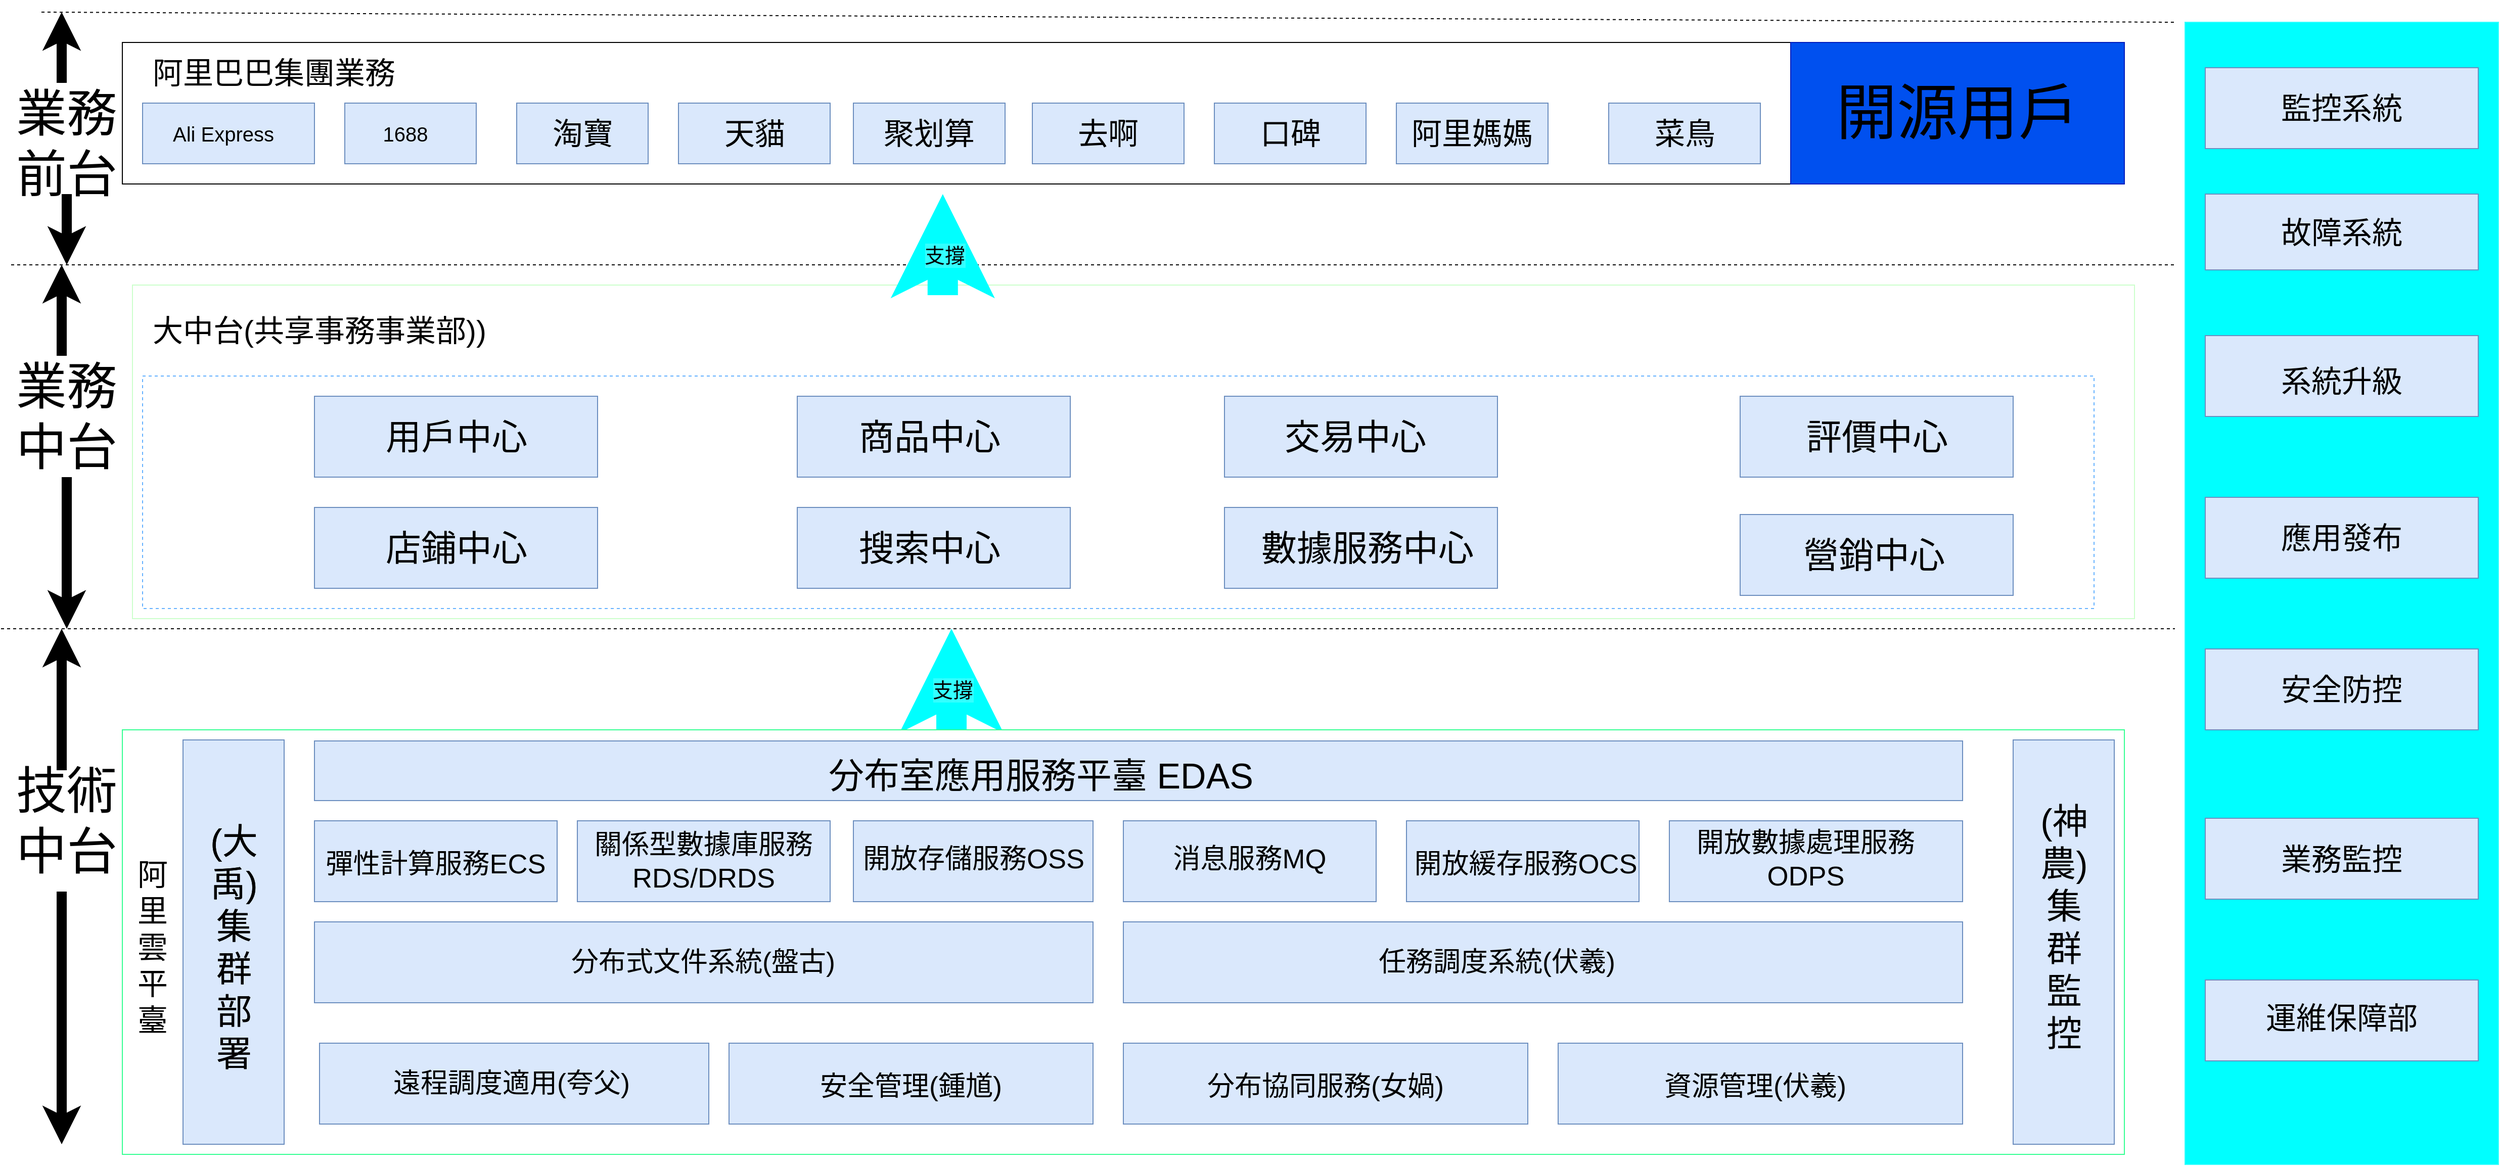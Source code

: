 <mxfile version="26.0.1">
  <diagram name="第 1 页" id="wWRNZT5r4CgGh0tnN0G4">
    <mxGraphModel dx="4871" dy="3581" grid="1" gridSize="10" guides="1" tooltips="1" connect="1" arrows="1" fold="1" page="1" pageScale="1" pageWidth="827" pageHeight="1169" math="0" shadow="0">
      <root>
        <mxCell id="0" />
        <mxCell id="1" parent="0" />
        <mxCell id="QlcaSgnAr_pf4Fz0l7gZ-2" value="" style="endArrow=none;dashed=1;html=1;rounded=0;" edge="1" parent="1">
          <mxGeometry width="50" height="50" relative="1" as="geometry">
            <mxPoint x="-1630" y="-2290" as="sourcePoint" />
            <mxPoint x="480" y="-2280" as="targetPoint" />
          </mxGeometry>
        </mxCell>
        <mxCell id="QlcaSgnAr_pf4Fz0l7gZ-3" value="" style="rounded=0;whiteSpace=wrap;html=1;" vertex="1" parent="1">
          <mxGeometry x="-1550" y="-2260" width="1970" height="140" as="geometry" />
        </mxCell>
        <mxCell id="QlcaSgnAr_pf4Fz0l7gZ-4" value="" style="rounded=0;whiteSpace=wrap;html=1;fillColor=#0050ef;strokeColor=#001DBC;fontColor=#ffffff;" vertex="1" parent="1">
          <mxGeometry x="100" y="-2260" width="330" height="140" as="geometry" />
        </mxCell>
        <mxCell id="QlcaSgnAr_pf4Fz0l7gZ-6" value="&lt;font style=&quot;font-size: 60px;&quot;&gt;開源用戶&lt;/font&gt;" style="text;html=1;align=center;verticalAlign=middle;whiteSpace=wrap;rounded=0;" vertex="1" parent="1">
          <mxGeometry x="135" y="-2255" width="260" height="130" as="geometry" />
        </mxCell>
        <mxCell id="QlcaSgnAr_pf4Fz0l7gZ-7" value="&lt;font style=&quot;font-size: 30px;&quot;&gt;阿里巴巴集團業務&lt;/font&gt;" style="text;html=1;align=center;verticalAlign=middle;whiteSpace=wrap;rounded=0;" vertex="1" parent="1">
          <mxGeometry x="-1540" y="-2255" width="280" height="50" as="geometry" />
        </mxCell>
        <mxCell id="QlcaSgnAr_pf4Fz0l7gZ-8" value="" style="rounded=0;whiteSpace=wrap;html=1;fillColor=#dae8fc;strokeColor=#6c8ebf;" vertex="1" parent="1">
          <mxGeometry x="-1530" y="-2200" width="170" height="60" as="geometry" />
        </mxCell>
        <mxCell id="QlcaSgnAr_pf4Fz0l7gZ-9" value="" style="rounded=0;whiteSpace=wrap;html=1;fillColor=#dae8fc;strokeColor=#6c8ebf;" vertex="1" parent="1">
          <mxGeometry x="-1330" y="-2200" width="130" height="60" as="geometry" />
        </mxCell>
        <mxCell id="QlcaSgnAr_pf4Fz0l7gZ-10" value="" style="rounded=0;whiteSpace=wrap;html=1;fillColor=#dae8fc;strokeColor=#6c8ebf;" vertex="1" parent="1">
          <mxGeometry x="-1160" y="-2200" width="130" height="60" as="geometry" />
        </mxCell>
        <mxCell id="QlcaSgnAr_pf4Fz0l7gZ-11" value="" style="rounded=0;whiteSpace=wrap;html=1;fillColor=#dae8fc;strokeColor=#6c8ebf;" vertex="1" parent="1">
          <mxGeometry x="-1000" y="-2200" width="150" height="60" as="geometry" />
        </mxCell>
        <mxCell id="QlcaSgnAr_pf4Fz0l7gZ-12" value="&lt;span style=&quot;font-size: 20px;&quot;&gt;Ali Express&lt;/span&gt;" style="text;html=1;align=center;verticalAlign=middle;whiteSpace=wrap;rounded=0;" vertex="1" parent="1">
          <mxGeometry x="-1530" y="-2185" width="160" height="30" as="geometry" />
        </mxCell>
        <mxCell id="QlcaSgnAr_pf4Fz0l7gZ-14" value="&lt;font style=&quot;font-size: 20px;&quot;&gt;1688&lt;/font&gt;" style="text;html=1;align=center;verticalAlign=middle;whiteSpace=wrap;rounded=0;" vertex="1" parent="1">
          <mxGeometry x="-1300" y="-2185" width="60" height="30" as="geometry" />
        </mxCell>
        <mxCell id="QlcaSgnAr_pf4Fz0l7gZ-15" value="&lt;font style=&quot;font-size: 30px;&quot;&gt;淘寶&lt;/font&gt;" style="text;html=1;align=center;verticalAlign=middle;whiteSpace=wrap;rounded=0;" vertex="1" parent="1">
          <mxGeometry x="-1137.5" y="-2185" width="85" height="30" as="geometry" />
        </mxCell>
        <mxCell id="QlcaSgnAr_pf4Fz0l7gZ-16" value="&lt;font style=&quot;font-size: 30px;&quot;&gt;天貓&lt;/font&gt;" style="text;html=1;align=center;verticalAlign=middle;whiteSpace=wrap;rounded=0;" vertex="1" parent="1">
          <mxGeometry x="-967.5" y="-2185" width="85" height="30" as="geometry" />
        </mxCell>
        <mxCell id="QlcaSgnAr_pf4Fz0l7gZ-18" value="" style="rounded=0;whiteSpace=wrap;html=1;fillColor=#dae8fc;strokeColor=#6c8ebf;" vertex="1" parent="1">
          <mxGeometry x="-827" y="-2200" width="150" height="60" as="geometry" />
        </mxCell>
        <mxCell id="QlcaSgnAr_pf4Fz0l7gZ-19" value="&lt;span style=&quot;font-size: 30px;&quot;&gt;聚划算&lt;/span&gt;" style="text;html=1;align=center;verticalAlign=middle;whiteSpace=wrap;rounded=0;" vertex="1" parent="1">
          <mxGeometry x="-822" y="-2185" width="140" height="30" as="geometry" />
        </mxCell>
        <mxCell id="QlcaSgnAr_pf4Fz0l7gZ-21" value="" style="rounded=0;whiteSpace=wrap;html=1;fillColor=#dae8fc;strokeColor=#6c8ebf;" vertex="1" parent="1">
          <mxGeometry x="-650" y="-2200" width="150" height="60" as="geometry" />
        </mxCell>
        <mxCell id="QlcaSgnAr_pf4Fz0l7gZ-22" value="" style="rounded=0;whiteSpace=wrap;html=1;fillColor=#dae8fc;strokeColor=#6c8ebf;" vertex="1" parent="1">
          <mxGeometry x="-470" y="-2200" width="150" height="60" as="geometry" />
        </mxCell>
        <mxCell id="QlcaSgnAr_pf4Fz0l7gZ-23" value="" style="rounded=0;whiteSpace=wrap;html=1;fillColor=#dae8fc;strokeColor=#6c8ebf;" vertex="1" parent="1">
          <mxGeometry x="-290" y="-2200" width="150" height="60" as="geometry" />
        </mxCell>
        <mxCell id="QlcaSgnAr_pf4Fz0l7gZ-24" value="" style="rounded=0;whiteSpace=wrap;html=1;fillColor=#dae8fc;strokeColor=#6c8ebf;" vertex="1" parent="1">
          <mxGeometry x="-80" y="-2200" width="150" height="60" as="geometry" />
        </mxCell>
        <mxCell id="QlcaSgnAr_pf4Fz0l7gZ-25" value="&lt;span style=&quot;font-size: 30px;&quot;&gt;去啊&lt;/span&gt;" style="text;html=1;align=center;verticalAlign=middle;whiteSpace=wrap;rounded=0;" vertex="1" parent="1">
          <mxGeometry x="-625" y="-2185" width="100" height="30" as="geometry" />
        </mxCell>
        <mxCell id="QlcaSgnAr_pf4Fz0l7gZ-29" value="&lt;span style=&quot;font-size: 30px;&quot;&gt;口碑&lt;/span&gt;" style="text;html=1;align=center;verticalAlign=middle;whiteSpace=wrap;rounded=0;" vertex="1" parent="1">
          <mxGeometry x="-437.5" y="-2185" width="85" height="30" as="geometry" />
        </mxCell>
        <mxCell id="QlcaSgnAr_pf4Fz0l7gZ-30" value="&lt;span style=&quot;font-size: 30px;&quot;&gt;阿里媽媽&lt;/span&gt;" style="text;html=1;align=center;verticalAlign=middle;whiteSpace=wrap;rounded=0;" vertex="1" parent="1">
          <mxGeometry x="-280" y="-2185" width="130" height="30" as="geometry" />
        </mxCell>
        <mxCell id="QlcaSgnAr_pf4Fz0l7gZ-31" value="&lt;span style=&quot;font-size: 30px;&quot;&gt;菜鳥&lt;/span&gt;" style="text;html=1;align=center;verticalAlign=middle;whiteSpace=wrap;rounded=0;" vertex="1" parent="1">
          <mxGeometry x="-47.5" y="-2185" width="85" height="30" as="geometry" />
        </mxCell>
        <mxCell id="QlcaSgnAr_pf4Fz0l7gZ-36" value="&lt;span style=&quot;font-size: 50px;&quot;&gt;業務前台&lt;/span&gt;" style="text;html=1;align=center;verticalAlign=middle;whiteSpace=wrap;rounded=0;" vertex="1" parent="1">
          <mxGeometry x="-1660" y="-2180" width="110" height="40" as="geometry" />
        </mxCell>
        <mxCell id="QlcaSgnAr_pf4Fz0l7gZ-39" value="" style="endArrow=classic;html=1;rounded=0;strokeWidth=10;" edge="1" parent="1">
          <mxGeometry width="50" height="50" relative="1" as="geometry">
            <mxPoint x="-1610" y="-2220" as="sourcePoint" />
            <mxPoint x="-1610" y="-2290" as="targetPoint" />
          </mxGeometry>
        </mxCell>
        <mxCell id="QlcaSgnAr_pf4Fz0l7gZ-40" value="" style="endArrow=classic;html=1;rounded=0;strokeWidth=10;" edge="1" parent="1">
          <mxGeometry width="50" height="50" relative="1" as="geometry">
            <mxPoint x="-1605" y="-2110" as="sourcePoint" />
            <mxPoint x="-1605" y="-2040" as="targetPoint" />
            <Array as="points" />
          </mxGeometry>
        </mxCell>
        <mxCell id="QlcaSgnAr_pf4Fz0l7gZ-42" value="" style="endArrow=none;dashed=1;html=1;rounded=0;" edge="1" parent="1">
          <mxGeometry width="50" height="50" relative="1" as="geometry">
            <mxPoint x="-1660" y="-2040" as="sourcePoint" />
            <mxPoint x="480" y="-2040" as="targetPoint" />
          </mxGeometry>
        </mxCell>
        <mxCell id="QlcaSgnAr_pf4Fz0l7gZ-44" value="" style="endArrow=classic;html=1;rounded=0;strokeWidth=10;" edge="1" parent="1">
          <mxGeometry width="50" height="50" relative="1" as="geometry">
            <mxPoint x="-1610" y="-2000" as="sourcePoint" />
            <mxPoint x="-1610" y="-2040" as="targetPoint" />
            <Array as="points">
              <mxPoint x="-1610" y="-1950" />
            </Array>
          </mxGeometry>
        </mxCell>
        <mxCell id="QlcaSgnAr_pf4Fz0l7gZ-45" value="&lt;span style=&quot;font-size: 50px;&quot;&gt;業務中台&lt;/span&gt;" style="text;html=1;align=center;verticalAlign=middle;whiteSpace=wrap;rounded=0;" vertex="1" parent="1">
          <mxGeometry x="-1660" y="-1910" width="110" height="40" as="geometry" />
        </mxCell>
        <mxCell id="QlcaSgnAr_pf4Fz0l7gZ-47" value="" style="endArrow=classic;html=1;rounded=0;strokeWidth=10;" edge="1" parent="1">
          <mxGeometry width="50" height="50" relative="1" as="geometry">
            <mxPoint x="-1605" y="-1830" as="sourcePoint" />
            <mxPoint x="-1605" y="-1680" as="targetPoint" />
            <Array as="points" />
          </mxGeometry>
        </mxCell>
        <mxCell id="QlcaSgnAr_pf4Fz0l7gZ-48" value="" style="rounded=0;whiteSpace=wrap;html=1;strokeColor=#CCFFCC;" vertex="1" parent="1">
          <mxGeometry x="-1540" y="-2020" width="1980" height="330" as="geometry" />
        </mxCell>
        <mxCell id="QlcaSgnAr_pf4Fz0l7gZ-49" value="&lt;font style=&quot;font-size: 30px;&quot;&gt;大中台(共享事務事業部))&lt;/font&gt;" style="text;html=1;align=center;verticalAlign=middle;whiteSpace=wrap;rounded=0;" vertex="1" parent="1">
          <mxGeometry x="-1530" y="-2000" width="350" height="50" as="geometry" />
        </mxCell>
        <mxCell id="QlcaSgnAr_pf4Fz0l7gZ-51" value="" style="rounded=0;whiteSpace=wrap;html=1;dashed=1;strokeColor=#66B2FF;" vertex="1" parent="1">
          <mxGeometry x="-1530" y="-1930" width="1930" height="230" as="geometry" />
        </mxCell>
        <mxCell id="QlcaSgnAr_pf4Fz0l7gZ-52" value="" style="rounded=0;whiteSpace=wrap;html=1;fillColor=#dae8fc;strokeColor=#6c8ebf;" vertex="1" parent="1">
          <mxGeometry x="-1360" y="-1910" width="280" height="80" as="geometry" />
        </mxCell>
        <mxCell id="QlcaSgnAr_pf4Fz0l7gZ-53" value="" style="rounded=0;whiteSpace=wrap;html=1;fillColor=#dae8fc;strokeColor=#6c8ebf;" vertex="1" parent="1">
          <mxGeometry x="-1360" y="-1800" width="280" height="80" as="geometry" />
        </mxCell>
        <mxCell id="QlcaSgnAr_pf4Fz0l7gZ-54" value="" style="rounded=0;whiteSpace=wrap;html=1;fillColor=#dae8fc;strokeColor=#6c8ebf;" vertex="1" parent="1">
          <mxGeometry x="-882.5" y="-1910" width="270" height="80" as="geometry" />
        </mxCell>
        <mxCell id="QlcaSgnAr_pf4Fz0l7gZ-55" value="" style="rounded=0;whiteSpace=wrap;html=1;fillColor=#dae8fc;strokeColor=#6c8ebf;" vertex="1" parent="1">
          <mxGeometry x="-882.5" y="-1800" width="270" height="80" as="geometry" />
        </mxCell>
        <mxCell id="QlcaSgnAr_pf4Fz0l7gZ-57" value="" style="rounded=0;whiteSpace=wrap;html=1;fillColor=#dae8fc;strokeColor=#6c8ebf;" vertex="1" parent="1">
          <mxGeometry x="-460" y="-1910" width="270" height="80" as="geometry" />
        </mxCell>
        <mxCell id="QlcaSgnAr_pf4Fz0l7gZ-58" value="" style="rounded=0;whiteSpace=wrap;html=1;fillColor=#dae8fc;strokeColor=#6c8ebf;" vertex="1" parent="1">
          <mxGeometry x="-460" y="-1800" width="270" height="80" as="geometry" />
        </mxCell>
        <mxCell id="QlcaSgnAr_pf4Fz0l7gZ-59" value="" style="rounded=0;whiteSpace=wrap;html=1;fillColor=#dae8fc;strokeColor=#6c8ebf;" vertex="1" parent="1">
          <mxGeometry x="50" y="-1910" width="270" height="80" as="geometry" />
        </mxCell>
        <mxCell id="QlcaSgnAr_pf4Fz0l7gZ-60" value="" style="rounded=0;whiteSpace=wrap;html=1;fillColor=#dae8fc;strokeColor=#6c8ebf;" vertex="1" parent="1">
          <mxGeometry x="50" y="-1793" width="270" height="80" as="geometry" />
        </mxCell>
        <mxCell id="QlcaSgnAr_pf4Fz0l7gZ-61" value="&lt;font style=&quot;font-size: 35px;&quot;&gt;用戶中心&lt;/font&gt;" style="text;html=1;align=center;verticalAlign=middle;whiteSpace=wrap;rounded=0;" vertex="1" parent="1">
          <mxGeometry x="-1302.5" y="-1885" width="165" height="30" as="geometry" />
        </mxCell>
        <mxCell id="QlcaSgnAr_pf4Fz0l7gZ-62" value="&lt;font style=&quot;font-size: 35px;&quot;&gt;店鋪中心&lt;/font&gt;" style="text;html=1;align=center;verticalAlign=middle;whiteSpace=wrap;rounded=0;" vertex="1" parent="1">
          <mxGeometry x="-1302.5" y="-1775" width="165" height="30" as="geometry" />
        </mxCell>
        <mxCell id="QlcaSgnAr_pf4Fz0l7gZ-63" value="&lt;font style=&quot;font-size: 35px;&quot;&gt;商品中心&lt;/font&gt;" style="text;html=1;align=center;verticalAlign=middle;whiteSpace=wrap;rounded=0;" vertex="1" parent="1">
          <mxGeometry x="-834.5" y="-1885" width="165" height="30" as="geometry" />
        </mxCell>
        <mxCell id="QlcaSgnAr_pf4Fz0l7gZ-64" value="&lt;font style=&quot;font-size: 35px;&quot;&gt;搜索中心&lt;/font&gt;" style="text;html=1;align=center;verticalAlign=middle;whiteSpace=wrap;rounded=0;" vertex="1" parent="1">
          <mxGeometry x="-834.5" y="-1775" width="165" height="30" as="geometry" />
        </mxCell>
        <mxCell id="QlcaSgnAr_pf4Fz0l7gZ-65" value="&lt;font style=&quot;font-size: 35px;&quot;&gt;交易中心&lt;/font&gt;" style="text;html=1;align=center;verticalAlign=middle;whiteSpace=wrap;rounded=0;" vertex="1" parent="1">
          <mxGeometry x="-413" y="-1885" width="165" height="30" as="geometry" />
        </mxCell>
        <mxCell id="QlcaSgnAr_pf4Fz0l7gZ-67" value="&lt;font style=&quot;font-size: 35px;&quot;&gt;數據服務中心&lt;/font&gt;" style="text;html=1;align=center;verticalAlign=middle;whiteSpace=wrap;rounded=0;" vertex="1" parent="1">
          <mxGeometry x="-430" y="-1775" width="223" height="30" as="geometry" />
        </mxCell>
        <mxCell id="QlcaSgnAr_pf4Fz0l7gZ-68" value="&lt;font style=&quot;font-size: 35px;&quot;&gt;評價中心&lt;/font&gt;" style="text;html=1;align=center;verticalAlign=middle;whiteSpace=wrap;rounded=0;" vertex="1" parent="1">
          <mxGeometry x="102.5" y="-1885" width="165" height="30" as="geometry" />
        </mxCell>
        <mxCell id="QlcaSgnAr_pf4Fz0l7gZ-69" value="&lt;font style=&quot;font-size: 35px;&quot;&gt;營銷中心&lt;/font&gt;" style="text;html=1;align=center;verticalAlign=middle;whiteSpace=wrap;rounded=0;" vertex="1" parent="1">
          <mxGeometry x="100" y="-1768" width="165" height="30" as="geometry" />
        </mxCell>
        <mxCell id="QlcaSgnAr_pf4Fz0l7gZ-70" value="" style="endArrow=classic;html=1;rounded=0;strokeWidth=30;strokeColor=#00FFFF;" edge="1" parent="1">
          <mxGeometry width="50" height="50" relative="1" as="geometry">
            <mxPoint x="-730" y="-1580" as="sourcePoint" />
            <mxPoint x="-730" y="-1680" as="targetPoint" />
          </mxGeometry>
        </mxCell>
        <mxCell id="QlcaSgnAr_pf4Fz0l7gZ-76" value="&lt;font style=&quot;font-size: 20px;&quot;&gt;支撐&lt;/font&gt;" style="edgeLabel;html=1;align=center;verticalAlign=middle;resizable=0;points=[];labelBackgroundColor=#33FFFF;" vertex="1" connectable="0" parent="QlcaSgnAr_pf4Fz0l7gZ-70">
          <mxGeometry relative="1" as="geometry">
            <mxPoint x="1" y="10" as="offset" />
          </mxGeometry>
        </mxCell>
        <mxCell id="QlcaSgnAr_pf4Fz0l7gZ-78" value="" style="endArrow=none;dashed=1;html=1;rounded=0;" edge="1" parent="1">
          <mxGeometry width="50" height="50" relative="1" as="geometry">
            <mxPoint x="-1670" y="-1680" as="sourcePoint" />
            <mxPoint x="480" y="-1680" as="targetPoint" />
          </mxGeometry>
        </mxCell>
        <mxCell id="QlcaSgnAr_pf4Fz0l7gZ-79" value="" style="endArrow=classic;html=1;rounded=0;strokeWidth=10;" edge="1" parent="1">
          <mxGeometry width="50" height="50" relative="1" as="geometry">
            <mxPoint x="-1610" y="-1650" as="sourcePoint" />
            <mxPoint x="-1610" y="-1680" as="targetPoint" />
            <Array as="points">
              <mxPoint x="-1610" y="-1540" />
            </Array>
          </mxGeometry>
        </mxCell>
        <mxCell id="QlcaSgnAr_pf4Fz0l7gZ-80" value="&lt;span style=&quot;font-size: 50px;&quot;&gt;技術中台&lt;/span&gt;" style="text;html=1;align=center;verticalAlign=middle;whiteSpace=wrap;rounded=0;" vertex="1" parent="1">
          <mxGeometry x="-1660" y="-1510" width="110" height="40" as="geometry" />
        </mxCell>
        <mxCell id="QlcaSgnAr_pf4Fz0l7gZ-81" value="" style="endArrow=classic;html=1;rounded=0;strokeWidth=10;" edge="1" parent="1">
          <mxGeometry width="50" height="50" relative="1" as="geometry">
            <mxPoint x="-1610" y="-1420" as="sourcePoint" />
            <mxPoint x="-1610" y="-1170" as="targetPoint" />
            <Array as="points" />
          </mxGeometry>
        </mxCell>
        <mxCell id="QlcaSgnAr_pf4Fz0l7gZ-82" value="" style="endArrow=classic;html=1;rounded=0;strokeWidth=30;strokeColor=#00FFFF;" edge="1" parent="1">
          <mxGeometry width="50" height="50" relative="1" as="geometry">
            <mxPoint x="-738.61" y="-2010" as="sourcePoint" />
            <mxPoint x="-738.61" y="-2110" as="targetPoint" />
          </mxGeometry>
        </mxCell>
        <mxCell id="QlcaSgnAr_pf4Fz0l7gZ-83" value="&lt;font style=&quot;font-size: 20px;&quot;&gt;支撐&lt;/font&gt;" style="edgeLabel;html=1;align=center;verticalAlign=middle;resizable=0;points=[];labelBackgroundColor=#33FFFF;" vertex="1" connectable="0" parent="QlcaSgnAr_pf4Fz0l7gZ-82">
          <mxGeometry relative="1" as="geometry">
            <mxPoint x="1" y="10" as="offset" />
          </mxGeometry>
        </mxCell>
        <mxCell id="QlcaSgnAr_pf4Fz0l7gZ-84" value="" style="rounded=0;whiteSpace=wrap;html=1;strokeColor=#35FF93;" vertex="1" parent="1">
          <mxGeometry x="-1550" y="-1580" width="1980" height="420" as="geometry" />
        </mxCell>
        <mxCell id="QlcaSgnAr_pf4Fz0l7gZ-86" value="&lt;span style=&quot;font-size: 30px;&quot;&gt;阿里雲平臺&lt;/span&gt;" style="text;html=1;align=center;verticalAlign=middle;whiteSpace=wrap;rounded=0;" vertex="1" parent="1">
          <mxGeometry x="-1540" y="-1560" width="40" height="390" as="geometry" />
        </mxCell>
        <mxCell id="QlcaSgnAr_pf4Fz0l7gZ-87" value="" style="rounded=0;whiteSpace=wrap;html=1;fillColor=#dae8fc;strokeColor=#6c8ebf;" vertex="1" parent="1">
          <mxGeometry x="-1490" y="-1570" width="100" height="400" as="geometry" />
        </mxCell>
        <mxCell id="QlcaSgnAr_pf4Fz0l7gZ-88" value="" style="rounded=0;whiteSpace=wrap;html=1;fillColor=#dae8fc;strokeColor=#6c8ebf;" vertex="1" parent="1">
          <mxGeometry x="320" y="-1570" width="100" height="400" as="geometry" />
        </mxCell>
        <mxCell id="QlcaSgnAr_pf4Fz0l7gZ-89" value="&lt;font style=&quot;font-size: 35px;&quot;&gt;(大禹)集群部署&lt;/font&gt;" style="text;html=1;align=center;verticalAlign=middle;whiteSpace=wrap;rounded=0;" vertex="1" parent="1">
          <mxGeometry x="-1471.25" y="-1540" width="62.5" height="350" as="geometry" />
        </mxCell>
        <mxCell id="QlcaSgnAr_pf4Fz0l7gZ-90" value="&lt;font style=&quot;font-size: 35px;&quot;&gt;(大禹)集群部署&lt;/font&gt;" style="text;html=1;align=center;verticalAlign=middle;whiteSpace=wrap;rounded=0;" vertex="1" parent="1">
          <mxGeometry x="-1471.25" y="-1540" width="62.5" height="350" as="geometry" />
        </mxCell>
        <mxCell id="QlcaSgnAr_pf4Fz0l7gZ-91" value="&lt;font style=&quot;font-size: 35px;&quot;&gt;(神農)集群監控&lt;/font&gt;" style="text;html=1;align=center;verticalAlign=middle;whiteSpace=wrap;rounded=0;" vertex="1" parent="1">
          <mxGeometry x="338.75" y="-1560" width="62.5" height="350" as="geometry" />
        </mxCell>
        <mxCell id="QlcaSgnAr_pf4Fz0l7gZ-93" value="" style="rounded=0;whiteSpace=wrap;html=1;fillColor=#dae8fc;strokeColor=#6c8ebf;" vertex="1" parent="1">
          <mxGeometry x="-1360" y="-1569" width="1630" height="59" as="geometry" />
        </mxCell>
        <mxCell id="QlcaSgnAr_pf4Fz0l7gZ-94" value="&lt;font style=&quot;font-size: 35px;&quot;&gt;分布室應用服務平臺 EDAS&lt;/font&gt;" style="text;html=1;align=center;verticalAlign=middle;whiteSpace=wrap;rounded=0;" vertex="1" parent="1">
          <mxGeometry x="-1133" y="-1560" width="983" height="50" as="geometry" />
        </mxCell>
        <mxCell id="QlcaSgnAr_pf4Fz0l7gZ-95" value="" style="rounded=0;whiteSpace=wrap;html=1;fillColor=#dae8fc;strokeColor=#6c8ebf;" vertex="1" parent="1">
          <mxGeometry x="-1360" y="-1490" width="240" height="80" as="geometry" />
        </mxCell>
        <mxCell id="QlcaSgnAr_pf4Fz0l7gZ-96" value="" style="rounded=0;whiteSpace=wrap;html=1;fillColor=#dae8fc;strokeColor=#6c8ebf;" vertex="1" parent="1">
          <mxGeometry x="-1100" y="-1490" width="250" height="80" as="geometry" />
        </mxCell>
        <mxCell id="QlcaSgnAr_pf4Fz0l7gZ-97" value="" style="rounded=0;whiteSpace=wrap;html=1;fillColor=#dae8fc;strokeColor=#6c8ebf;" vertex="1" parent="1">
          <mxGeometry x="-827" y="-1490" width="237" height="80" as="geometry" />
        </mxCell>
        <mxCell id="QlcaSgnAr_pf4Fz0l7gZ-98" value="" style="rounded=0;whiteSpace=wrap;html=1;fillColor=#dae8fc;strokeColor=#6c8ebf;" vertex="1" parent="1">
          <mxGeometry x="-560" y="-1490" width="250" height="80" as="geometry" />
        </mxCell>
        <mxCell id="QlcaSgnAr_pf4Fz0l7gZ-99" value="" style="rounded=0;whiteSpace=wrap;html=1;fillColor=#dae8fc;strokeColor=#6c8ebf;" vertex="1" parent="1">
          <mxGeometry x="-280" y="-1490" width="230" height="80" as="geometry" />
        </mxCell>
        <mxCell id="QlcaSgnAr_pf4Fz0l7gZ-100" value="" style="rounded=0;whiteSpace=wrap;html=1;fillColor=#dae8fc;strokeColor=#6c8ebf;" vertex="1" parent="1">
          <mxGeometry x="-20" y="-1490" width="290" height="80" as="geometry" />
        </mxCell>
        <mxCell id="QlcaSgnAr_pf4Fz0l7gZ-101" value="&lt;font style=&quot;font-size: 27px;&quot;&gt;彈性計算服務ECS&lt;/font&gt;" style="text;html=1;align=center;verticalAlign=middle;whiteSpace=wrap;rounded=0;" vertex="1" parent="1">
          <mxGeometry x="-1355" y="-1465" width="230" height="35" as="geometry" />
        </mxCell>
        <mxCell id="QlcaSgnAr_pf4Fz0l7gZ-102" value="&lt;font style=&quot;font-size: 27px;&quot;&gt;關係型數據庫服務&lt;/font&gt;&lt;div&gt;&lt;font style=&quot;font-size: 27px;&quot;&gt;RDS/DRDS&lt;/font&gt;&lt;/div&gt;" style="text;html=1;align=center;verticalAlign=middle;whiteSpace=wrap;rounded=0;" vertex="1" parent="1">
          <mxGeometry x="-1090" y="-1467.5" width="230" height="35" as="geometry" />
        </mxCell>
        <mxCell id="QlcaSgnAr_pf4Fz0l7gZ-103" value="&lt;span style=&quot;font-size: 27px;&quot;&gt;開放存儲服務OSS&lt;/span&gt;" style="text;html=1;align=center;verticalAlign=middle;whiteSpace=wrap;rounded=0;" vertex="1" parent="1">
          <mxGeometry x="-823.5" y="-1470" width="230" height="35" as="geometry" />
        </mxCell>
        <mxCell id="QlcaSgnAr_pf4Fz0l7gZ-104" value="&lt;span style=&quot;font-size: 27px;&quot;&gt;消息服務MQ&lt;/span&gt;" style="text;html=1;align=center;verticalAlign=middle;whiteSpace=wrap;rounded=0;" vertex="1" parent="1">
          <mxGeometry x="-550" y="-1470" width="230" height="35" as="geometry" />
        </mxCell>
        <mxCell id="QlcaSgnAr_pf4Fz0l7gZ-105" value="&lt;font style=&quot;font-size: 27px;&quot;&gt;開放緩存服務OCS&lt;/font&gt;" style="text;html=1;align=center;verticalAlign=middle;whiteSpace=wrap;rounded=0;" vertex="1" parent="1">
          <mxGeometry x="-277.5" y="-1465" width="230" height="35" as="geometry" />
        </mxCell>
        <mxCell id="QlcaSgnAr_pf4Fz0l7gZ-106" value="&lt;font style=&quot;font-size: 27px;&quot;&gt;開放數據處理服務ODPS&lt;/font&gt;" style="text;html=1;align=center;verticalAlign=middle;whiteSpace=wrap;rounded=0;" vertex="1" parent="1">
          <mxGeometry y="-1470" width="230" height="35" as="geometry" />
        </mxCell>
        <mxCell id="QlcaSgnAr_pf4Fz0l7gZ-107" value="" style="rounded=0;whiteSpace=wrap;html=1;fillColor=#dae8fc;strokeColor=#6c8ebf;" vertex="1" parent="1">
          <mxGeometry x="-1360" y="-1390" width="770" height="80" as="geometry" />
        </mxCell>
        <mxCell id="QlcaSgnAr_pf4Fz0l7gZ-108" value="" style="rounded=0;whiteSpace=wrap;html=1;fillColor=#dae8fc;strokeColor=#6c8ebf;" vertex="1" parent="1">
          <mxGeometry x="-560" y="-1390" width="830" height="80" as="geometry" />
        </mxCell>
        <mxCell id="QlcaSgnAr_pf4Fz0l7gZ-109" value="&lt;span style=&quot;font-size: 27px;&quot;&gt;分布式文件系統(盤古)&lt;/span&gt;" style="text;html=1;align=center;verticalAlign=middle;whiteSpace=wrap;rounded=0;" vertex="1" parent="1">
          <mxGeometry x="-1302.5" y="-1367.5" width="652.5" height="35" as="geometry" />
        </mxCell>
        <mxCell id="QlcaSgnAr_pf4Fz0l7gZ-110" value="&lt;font style=&quot;font-size: 27px;&quot;&gt;任務調度系統(伏羲)&lt;/font&gt;" style="text;html=1;align=center;verticalAlign=middle;whiteSpace=wrap;rounded=0;" vertex="1" parent="1">
          <mxGeometry x="-517.5" y="-1367.5" width="652.5" height="35" as="geometry" />
        </mxCell>
        <mxCell id="QlcaSgnAr_pf4Fz0l7gZ-111" value="" style="rounded=0;whiteSpace=wrap;html=1;fillColor=#dae8fc;strokeColor=#6c8ebf;" vertex="1" parent="1">
          <mxGeometry x="-1355" y="-1270" width="385" height="80" as="geometry" />
        </mxCell>
        <mxCell id="QlcaSgnAr_pf4Fz0l7gZ-112" value="" style="rounded=0;whiteSpace=wrap;html=1;fillColor=#dae8fc;strokeColor=#6c8ebf;" vertex="1" parent="1">
          <mxGeometry x="-950" y="-1270" width="360" height="80" as="geometry" />
        </mxCell>
        <mxCell id="QlcaSgnAr_pf4Fz0l7gZ-113" value="" style="rounded=0;whiteSpace=wrap;html=1;fillColor=#dae8fc;strokeColor=#6c8ebf;" vertex="1" parent="1">
          <mxGeometry x="-560" y="-1270" width="400" height="80" as="geometry" />
        </mxCell>
        <mxCell id="QlcaSgnAr_pf4Fz0l7gZ-114" value="" style="rounded=0;whiteSpace=wrap;html=1;fillColor=#dae8fc;strokeColor=#6c8ebf;" vertex="1" parent="1">
          <mxGeometry x="-130" y="-1270" width="400" height="80" as="geometry" />
        </mxCell>
        <mxCell id="QlcaSgnAr_pf4Fz0l7gZ-115" value="&lt;span style=&quot;font-size: 27px;&quot;&gt;遠程調度適用(夸父)&lt;/span&gt;" style="text;html=1;align=center;verticalAlign=middle;whiteSpace=wrap;rounded=0;" vertex="1" parent="1">
          <mxGeometry x="-1330" y="-1247.5" width="330" height="35" as="geometry" />
        </mxCell>
        <mxCell id="QlcaSgnAr_pf4Fz0l7gZ-116" value="&lt;span style=&quot;font-size: 27px;&quot;&gt;安全管理(鍾馗&lt;/span&gt;&lt;span style=&quot;color: rgba(0, 0, 0, 0); font-family: monospace; font-size: 0px; text-align: start; text-wrap-mode: nowrap;&quot;&gt;%3CmxGraphModel%3E%3Croot%3E%3CmxCell%20id%3D%220%22%2F%3E%3CmxCell%20id%3D%221%22%20parent%3D%220%22%2F%3E%3CmxCell%20id%3D%222%22%20value%3D%22%26lt%3Bspan%20style%3D%26quot%3Bfont-size%3A%2027px%3B%26quot%3B%26gt%3B%E9%81%A0%E7%A8%8B%E8%AA%BF%E5%BA%A6%E9%81%A9%E7%94%A8(%E5%A4%B8%E7%88%B6)%26lt%3B%2Fspan%26gt%3B%22%20style%3D%22text%3Bhtml%3D1%3Balign%3Dcenter%3BverticalAlign%3Dmiddle%3BwhiteSpace%3Dwrap%3Brounded%3D0%3B%22%20vertex%3D%221%22%20parent%3D%221%22%3E%3CmxGeometry%20x%3D%22-1330%22%20y%3D%22-1247.5%22%20width%3D%22330%22%20height%3D%2235%22%20as%3D%22geometry%22%2F%3E%3C%2FmxCell%3E%3C%2Froot%3E%3C%2FmxGraphModel%3E&lt;/span&gt;&lt;span style=&quot;font-size: 27px;&quot;&gt;)&lt;/span&gt;" style="text;html=1;align=center;verticalAlign=middle;whiteSpace=wrap;rounded=0;" vertex="1" parent="1">
          <mxGeometry x="-935" y="-1245" width="330" height="35" as="geometry" />
        </mxCell>
        <mxCell id="QlcaSgnAr_pf4Fz0l7gZ-117" value="&lt;span style=&quot;font-size: 27px;&quot;&gt;分布協同服務(女媧)&lt;/span&gt;" style="text;html=1;align=center;verticalAlign=middle;whiteSpace=wrap;rounded=0;" vertex="1" parent="1">
          <mxGeometry x="-525" y="-1245" width="330" height="35" as="geometry" />
        </mxCell>
        <mxCell id="QlcaSgnAr_pf4Fz0l7gZ-118" value="&lt;span style=&quot;font-size: 27px;&quot;&gt;資源管理(伏羲)&lt;/span&gt;" style="text;html=1;align=center;verticalAlign=middle;whiteSpace=wrap;rounded=0;" vertex="1" parent="1">
          <mxGeometry x="-100" y="-1245" width="330" height="35" as="geometry" />
        </mxCell>
        <mxCell id="QlcaSgnAr_pf4Fz0l7gZ-119" value="" style="rounded=0;whiteSpace=wrap;html=1;strokeColor=#33FFFF;gradientColor=none;fillColor=#00FFFF;" vertex="1" parent="1">
          <mxGeometry x="490" y="-2280" width="310" height="1130" as="geometry" />
        </mxCell>
        <mxCell id="QlcaSgnAr_pf4Fz0l7gZ-120" value="" style="rounded=0;whiteSpace=wrap;html=1;fillColor=#dae8fc;strokeColor=#6c8ebf;" vertex="1" parent="1">
          <mxGeometry x="510" y="-2235" width="270" height="80" as="geometry" />
        </mxCell>
        <mxCell id="QlcaSgnAr_pf4Fz0l7gZ-121" value="" style="rounded=0;whiteSpace=wrap;html=1;fillColor=#dae8fc;strokeColor=#6c8ebf;" vertex="1" parent="1">
          <mxGeometry x="510" y="-2110" width="270" height="75" as="geometry" />
        </mxCell>
        <mxCell id="QlcaSgnAr_pf4Fz0l7gZ-122" value="" style="rounded=0;whiteSpace=wrap;html=1;fillColor=#dae8fc;strokeColor=#6c8ebf;" vertex="1" parent="1">
          <mxGeometry x="510" y="-1970" width="270" height="80" as="geometry" />
        </mxCell>
        <mxCell id="QlcaSgnAr_pf4Fz0l7gZ-123" value="" style="rounded=0;whiteSpace=wrap;html=1;fillColor=#dae8fc;strokeColor=#6c8ebf;" vertex="1" parent="1">
          <mxGeometry x="510" y="-1660" width="270" height="80" as="geometry" />
        </mxCell>
        <mxCell id="QlcaSgnAr_pf4Fz0l7gZ-124" value="" style="rounded=0;whiteSpace=wrap;html=1;fillColor=#dae8fc;strokeColor=#6c8ebf;" vertex="1" parent="1">
          <mxGeometry x="510" y="-1492.5" width="270" height="80" as="geometry" />
        </mxCell>
        <mxCell id="QlcaSgnAr_pf4Fz0l7gZ-125" value="" style="rounded=0;whiteSpace=wrap;html=1;fillColor=#dae8fc;strokeColor=#6c8ebf;" vertex="1" parent="1">
          <mxGeometry x="510" y="-1332.5" width="270" height="80" as="geometry" />
        </mxCell>
        <mxCell id="QlcaSgnAr_pf4Fz0l7gZ-126" value="" style="rounded=0;whiteSpace=wrap;html=1;fillColor=#dae8fc;strokeColor=#6c8ebf;" vertex="1" parent="1">
          <mxGeometry x="510" y="-1810" width="270" height="80" as="geometry" />
        </mxCell>
        <mxCell id="QlcaSgnAr_pf4Fz0l7gZ-127" value="&lt;font style=&quot;font-size: 30px;&quot;&gt;監控系統&lt;/font&gt;" style="text;html=1;align=center;verticalAlign=middle;whiteSpace=wrap;rounded=0;" vertex="1" parent="1">
          <mxGeometry x="540" y="-2210" width="210" height="30" as="geometry" />
        </mxCell>
        <mxCell id="QlcaSgnAr_pf4Fz0l7gZ-128" value="&lt;font style=&quot;font-size: 30px;&quot;&gt;故障系統&lt;/font&gt;&lt;span style=&quot;color: rgba(0, 0, 0, 0); font-family: monospace; font-size: 0px; text-align: start; text-wrap-mode: nowrap;&quot;&gt;%3CmxGraphModel%3E%3Croot%3E%3CmxCell%20id%3D%220%22%2F%3E%3CmxCell%20id%3D%221%22%20parent%3D%220%22%2F%3E%3CmxCell%20id%3D%222%22%20value%3D%22%26lt%3Bfont%20style%3D%26quot%3Bfont-size%3A%2030px%3B%26quot%3B%26gt%3B%E7%9B%A3%E6%8E%A7%E7%B3%BB%E7%B5%B1%26lt%3B%2Ffont%26gt%3B%22%20style%3D%22text%3Bhtml%3D1%3Balign%3Dcenter%3BverticalAlign%3Dmiddle%3BwhiteSpace%3Dwrap%3Brounded%3D0%3B%22%20vertex%3D%221%22%20parent%3D%221%22%3E%3CmxGeometry%20x%3D%22540%22%20y%3D%22-2210%22%20width%3D%22210%22%20height%3D%2230%22%20as%3D%22geometry%22%2F%3E%3C%2FmxCell%3E%3C%2Froot%3E%3C%2FmxGraphModel%3E&lt;/span&gt;" style="text;html=1;align=center;verticalAlign=middle;whiteSpace=wrap;rounded=0;" vertex="1" parent="1">
          <mxGeometry x="540" y="-2087.5" width="210" height="30" as="geometry" />
        </mxCell>
        <mxCell id="QlcaSgnAr_pf4Fz0l7gZ-129" value="&lt;font style=&quot;font-size: 30px;&quot;&gt;系統升級&lt;/font&gt;" style="text;html=1;align=center;verticalAlign=middle;whiteSpace=wrap;rounded=0;" vertex="1" parent="1">
          <mxGeometry x="540" y="-1940" width="210" height="30" as="geometry" />
        </mxCell>
        <mxCell id="QlcaSgnAr_pf4Fz0l7gZ-130" value="&lt;font style=&quot;font-size: 30px;&quot;&gt;應用發布&lt;/font&gt;" style="text;html=1;align=center;verticalAlign=middle;whiteSpace=wrap;rounded=0;" vertex="1" parent="1">
          <mxGeometry x="540" y="-1785" width="210" height="30" as="geometry" />
        </mxCell>
        <mxCell id="QlcaSgnAr_pf4Fz0l7gZ-131" value="&lt;font style=&quot;font-size: 30px;&quot;&gt;安全防控&lt;/font&gt;" style="text;html=1;align=center;verticalAlign=middle;whiteSpace=wrap;rounded=0;" vertex="1" parent="1">
          <mxGeometry x="540" y="-1635" width="210" height="30" as="geometry" />
        </mxCell>
        <mxCell id="QlcaSgnAr_pf4Fz0l7gZ-132" value="&lt;font style=&quot;font-size: 30px;&quot;&gt;業務監控&lt;/font&gt;" style="text;html=1;align=center;verticalAlign=middle;whiteSpace=wrap;rounded=0;" vertex="1" parent="1">
          <mxGeometry x="540" y="-1467.5" width="210" height="30" as="geometry" />
        </mxCell>
        <mxCell id="QlcaSgnAr_pf4Fz0l7gZ-133" value="&lt;font style=&quot;font-size: 30px;&quot;&gt;運維保障部&lt;/font&gt;" style="text;html=1;align=center;verticalAlign=middle;whiteSpace=wrap;rounded=0;" vertex="1" parent="1">
          <mxGeometry x="540" y="-1310" width="210" height="30" as="geometry" />
        </mxCell>
      </root>
    </mxGraphModel>
  </diagram>
</mxfile>
